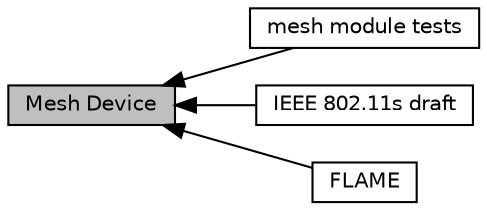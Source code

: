 digraph "Mesh Device"
{
  edge [fontname="Helvetica",fontsize="10",labelfontname="Helvetica",labelfontsize="10"];
  node [fontname="Helvetica",fontsize="10",shape=box];
  rankdir=LR;
  Node1 [label="Mesh Device",height=0.2,width=0.4,color="black", fillcolor="grey75", style="filled", fontcolor="black",tooltip="MAC-layer mobile mesh networking."];
  Node4 [label="mesh module tests",height=0.2,width=0.4,color="black", fillcolor="white", style="filled",URL="$group__mesh-test.html",tooltip=" "];
  Node3 [label="IEEE 802.11s draft",height=0.2,width=0.4,color="black", fillcolor="white", style="filled",URL="$group__dot11s.html",tooltip="IEEE 802.11s (mesh) draft standard implementation."];
  Node2 [label="FLAME",height=0.2,width=0.4,color="black", fillcolor="white", style="filled",URL="$group__flame.html",tooltip="Forwarding LAyer for MEshing protocol."];
  Node1->Node2 [shape=plaintext, dir="back", style="solid"];
  Node1->Node3 [shape=plaintext, dir="back", style="solid"];
  Node1->Node4 [shape=plaintext, dir="back", style="solid"];
}
